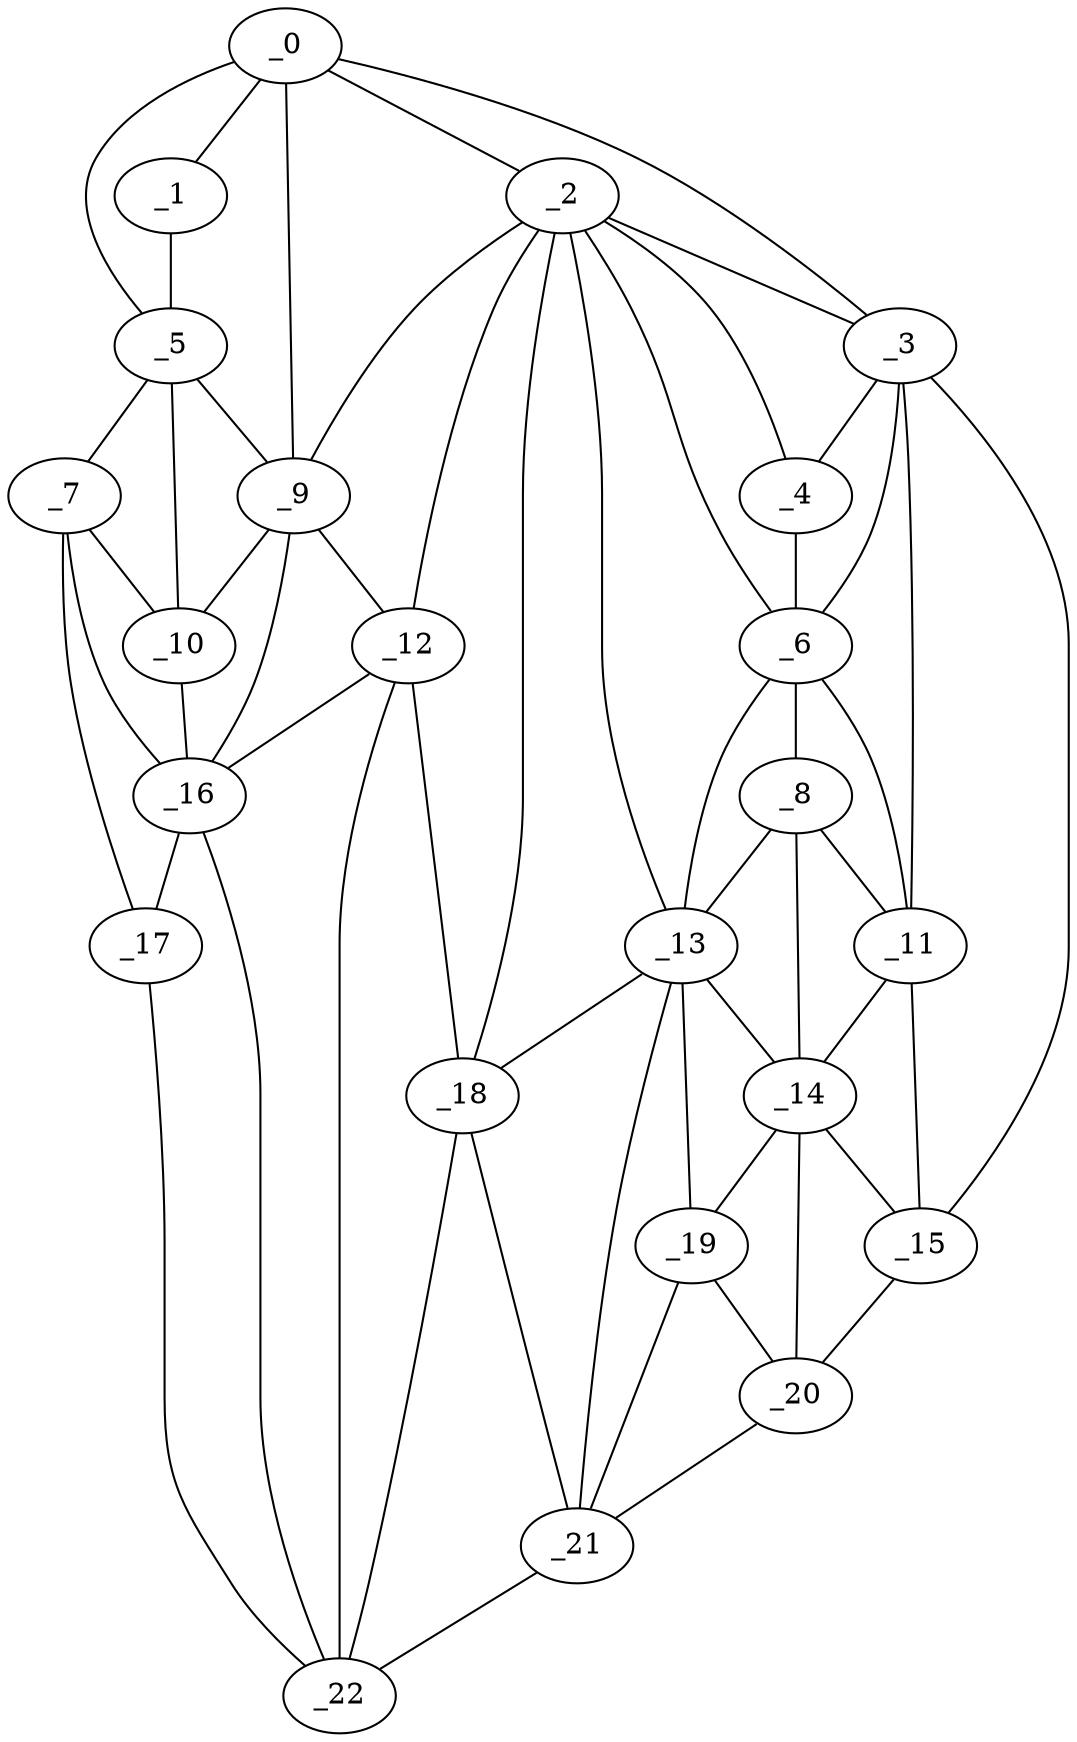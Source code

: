 graph "obj93__245.gxl" {
	_0	 [x=34,
		y=23];
	_1	 [x=37,
		y=8];
	_0 -- _1	 [valence=1];
	_2	 [x=38,
		y=48];
	_0 -- _2	 [valence=2];
	_3	 [x=45,
		y=120];
	_0 -- _3	 [valence=1];
	_5	 [x=49,
		y=3];
	_0 -- _5	 [valence=2];
	_9	 [x=65,
		y=23];
	_0 -- _9	 [valence=1];
	_1 -- _5	 [valence=1];
	_2 -- _3	 [valence=2];
	_4	 [x=46,
		y=101];
	_2 -- _4	 [valence=1];
	_6	 [x=51,
		y=99];
	_2 -- _6	 [valence=2];
	_2 -- _9	 [valence=2];
	_12	 [x=69,
		y=30];
	_2 -- _12	 [valence=2];
	_13	 [x=70,
		y=93];
	_2 -- _13	 [valence=1];
	_18	 [x=93,
		y=70];
	_2 -- _18	 [valence=2];
	_3 -- _4	 [valence=2];
	_3 -- _6	 [valence=1];
	_11	 [x=66,
		y=113];
	_3 -- _11	 [valence=2];
	_15	 [x=70,
		y=122];
	_3 -- _15	 [valence=1];
	_4 -- _6	 [valence=2];
	_7	 [x=62,
		y=4];
	_5 -- _7	 [valence=1];
	_5 -- _9	 [valence=1];
	_10	 [x=66,
		y=13];
	_5 -- _10	 [valence=2];
	_8	 [x=64,
		y=100];
	_6 -- _8	 [valence=2];
	_6 -- _11	 [valence=2];
	_6 -- _13	 [valence=1];
	_7 -- _10	 [valence=2];
	_16	 [x=84,
		y=13];
	_7 -- _16	 [valence=2];
	_17	 [x=93,
		y=15];
	_7 -- _17	 [valence=1];
	_8 -- _11	 [valence=2];
	_8 -- _13	 [valence=2];
	_14	 [x=70,
		y=103];
	_8 -- _14	 [valence=2];
	_9 -- _10	 [valence=2];
	_9 -- _12	 [valence=2];
	_9 -- _16	 [valence=2];
	_10 -- _16	 [valence=2];
	_11 -- _14	 [valence=2];
	_11 -- _15	 [valence=1];
	_12 -- _16	 [valence=1];
	_12 -- _18	 [valence=2];
	_22	 [x=96,
		y=23];
	_12 -- _22	 [valence=2];
	_13 -- _14	 [valence=2];
	_13 -- _18	 [valence=2];
	_19	 [x=94,
		y=100];
	_13 -- _19	 [valence=2];
	_21	 [x=95,
		y=81];
	_13 -- _21	 [valence=1];
	_14 -- _15	 [valence=2];
	_14 -- _19	 [valence=2];
	_20	 [x=94,
		y=107];
	_14 -- _20	 [valence=2];
	_15 -- _20	 [valence=1];
	_16 -- _17	 [valence=1];
	_16 -- _22	 [valence=2];
	_17 -- _22	 [valence=1];
	_18 -- _21	 [valence=2];
	_18 -- _22	 [valence=1];
	_19 -- _20	 [valence=2];
	_19 -- _21	 [valence=2];
	_20 -- _21	 [valence=1];
	_21 -- _22	 [valence=1];
}
